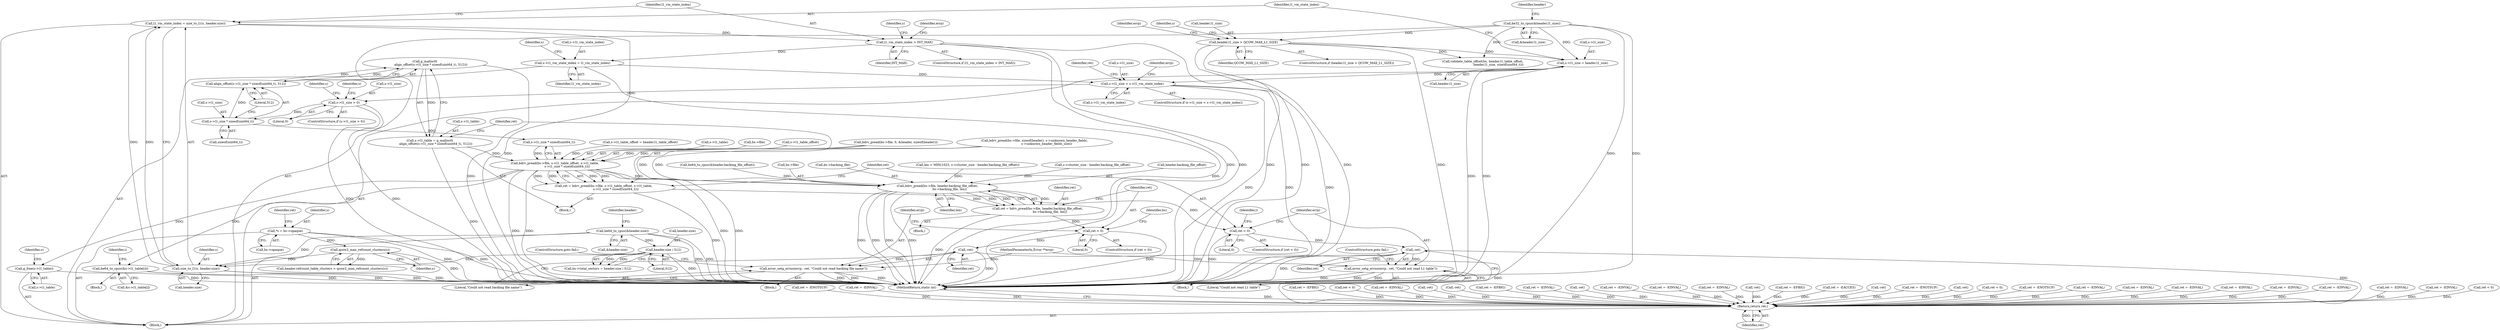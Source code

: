 digraph "0_qemu_6a83f8b5bec6f59e56cc49bd49e4c3f8f805d56f_0@API" {
"1000913" [label="(Call,g_malloc0(\n            align_offset(s->l1_size * sizeof(uint64_t), 512)))"];
"1000914" [label="(Call,align_offset(s->l1_size * sizeof(uint64_t), 512))"];
"1000915" [label="(Call,s->l1_size * sizeof(uint64_t))"];
"1000903" [label="(Call,s->l1_size > 0)"];
"1000858" [label="(Call,s->l1_size < s->l1_vm_state_index)"];
"1000825" [label="(Call,s->l1_size = header.l1_size)"];
"1000806" [label="(Call,header.l1_size > QCOW_MAX_L1_SIZE)"];
"1000213" [label="(Call,be32_to_cpus(&header.l1_size))"];
"1000852" [label="(Call,s->l1_vm_state_index = l1_vm_state_index)"];
"1000840" [label="(Call,l1_vm_state_index > INT_MAX)"];
"1000832" [label="(Call,l1_vm_state_index = size_to_l1(s, header.size))"];
"1000834" [label="(Call,size_to_l1(s, header.size))"];
"1000737" [label="(Call,qcow2_max_refcount_clusters(s))"];
"1000127" [label="(Call,*s = bs->opaque)"];
"1000193" [label="(Call,be64_to_cpus(&header.size))"];
"1000681" [label="(Call,header.size / 512)"];
"1000909" [label="(Call,s->l1_table = g_malloc0(\n            align_offset(s->l1_size * sizeof(uint64_t), 512)))"];
"1000924" [label="(Call,bdrv_pread(bs->file, s->l1_table_offset, s->l1_table,\n                         s->l1_size * sizeof(uint64_t)))"];
"1000922" [label="(Call,ret = bdrv_pread(bs->file, s->l1_table_offset, s->l1_table,\n                         s->l1_size * sizeof(uint64_t)))"];
"1000941" [label="(Call,ret < 0)"];
"1000947" [label="(Call,-ret)"];
"1000945" [label="(Call,error_setg_errno(errp, -ret, \"Could not read L1 table\"))"];
"1001480" [label="(Return,return ret;)"];
"1000963" [label="(Call,be64_to_cpus(&s->l1_table[i]))"];
"1001095" [label="(Call,bdrv_pread(bs->file, header.backing_file_offset,\n                         bs->backing_file, len))"];
"1001093" [label="(Call,ret = bdrv_pread(bs->file, header.backing_file_offset,\n                         bs->backing_file, len))"];
"1001107" [label="(Call,ret < 0)"];
"1001113" [label="(Call,-ret)"];
"1001111" [label="(Call,error_setg_errno(errp, -ret, \"Could not read backing file name\"))"];
"1001443" [label="(Call,g_free(s->l1_table))"];
"1000923" [label="(Identifier,ret)"];
"1000904" [label="(Call,s->l1_size)"];
"1000913" [label="(Call,g_malloc0(\n            align_offset(s->l1_size * sizeof(uint64_t), 512)))"];
"1000858" [label="(Call,s->l1_size < s->l1_vm_state_index)"];
"1000129" [label="(Call,bs->opaque)"];
"1000941" [label="(Call,ret < 0)"];
"1000856" [label="(Identifier,l1_vm_state_index)"];
"1001449" [label="(Identifier,s)"];
"1001088" [label="(Call,ret = -EINVAL)"];
"1001480" [label="(Return,return ret;)"];
"1000422" [label="(Call,ret = -EINVAL)"];
"1000943" [label="(Literal,0)"];
"1001482" [label="(MethodReturn,static int)"];
"1000836" [label="(Call,header.size)"];
"1000972" [label="(Identifier,s)"];
"1000201" [label="(Identifier,header)"];
"1000895" [label="(Call,s->l1_table_offset = header.l1_table_offset)"];
"1001443" [label="(Call,g_free(s->l1_table))"];
"1000738" [label="(Identifier,s)"];
"1000911" [label="(Identifier,s)"];
"1000934" [label="(Call,s->l1_size * sizeof(uint64_t))"];
"1000916" [label="(Call,s->l1_size)"];
"1000907" [label="(Literal,0)"];
"1000124" [label="(MethodParameterIn,Error **errp)"];
"1000128" [label="(Identifier,s)"];
"1000797" [label="(Call,ret < 0)"];
"1000612" [label="(Call,ret = -ENOTSUP)"];
"1000931" [label="(Call,s->l1_table)"];
"1000743" [label="(Call,ret = -EINVAL)"];
"1000677" [label="(Call,bs->total_sectors = header.size / 512)"];
"1001099" [label="(Call,header.backing_file_offset)"];
"1000840" [label="(Call,l1_vm_state_index > INT_MAX)"];
"1000820" [label="(Call,ret = -EFBIG)"];
"1000948" [label="(Identifier,ret)"];
"1000761" [label="(Call,ret < 0)"];
"1001109" [label="(Literal,0)"];
"1001115" [label="(Literal,\"Could not read backing file name\")"];
"1001105" [label="(Identifier,len)"];
"1001253" [label="(Call,ret = -EINVAL)"];
"1000193" [label="(Call,be64_to_cpus(&header.size))"];
"1000902" [label="(ControlStructure,if (s->l1_size > 0))"];
"1000925" [label="(Call,bs->file)"];
"1001149" [label="(Call,-ret)"];
"1001066" [label="(Block,)"];
"1001107" [label="(Call,ret < 0)"];
"1000169" [label="(Call,-ret)"];
"1000813" [label="(Identifier,errp)"];
"1000681" [label="(Call,header.size / 512)"];
"1000125" [label="(Block,)"];
"1000928" [label="(Call,s->l1_table_offset)"];
"1000847" [label="(Call,ret = -EFBIG)"];
"1000637" [label="(Call,ret = -EINVAL)"];
"1001027" [label="(Call,-ret)"];
"1000949" [label="(Literal,\"Could not read L1 table\")"];
"1001055" [label="(Call,ret = -EINVAL)"];
"1000867" [label="(Identifier,errp)"];
"1000827" [label="(Identifier,s)"];
"1000947" [label="(Call,-ret)"];
"1000807" [label="(Call,header.l1_size)"];
"1000842" [label="(Identifier,INT_MAX)"];
"1000875" [label="(Identifier,ret)"];
"1000961" [label="(Identifier,i)"];
"1000248" [label="(Call,ret = -EINVAL)"];
"1001116" [label="(ControlStructure,goto fail;)"];
"1000136" [label="(Identifier,ret)"];
"1000839" [label="(ControlStructure,if (l1_vm_state_index > INT_MAX))"];
"1000869" [label="(Call,ret = -EINVAL)"];
"1001108" [label="(Identifier,ret)"];
"1000963" [label="(Call,be64_to_cpus(&s->l1_table[i]))"];
"1000942" [label="(Identifier,ret)"];
"1000737" [label="(Call,qcow2_max_refcount_clusters(s))"];
"1001095" [label="(Call,bdrv_pread(bs->file, header.backing_file_offset,\n                         bs->backing_file, len))"];
"1000194" [label="(Call,&header.size)"];
"1001481" [label="(Identifier,ret)"];
"1001229" [label="(Call,-ret)"];
"1000214" [label="(Call,&header.l1_size)"];
"1001444" [label="(Call,s->l1_table)"];
"1000682" [label="(Call,header.size)"];
"1000826" [label="(Call,s->l1_size)"];
"1000834" [label="(Call,size_to_l1(s, header.size))"];
"1000183" [label="(Call,be64_to_cpus(&header.backing_file_offset))"];
"1000962" [label="(Block,)"];
"1000953" [label="(Identifier,i)"];
"1000946" [label="(Identifier,errp)"];
"1000835" [label="(Identifier,s)"];
"1000944" [label="(Block,)"];
"1000876" [label="(Call,validate_table_offset(bs, header.l1_table_offset,\n                                header.l1_size, sizeof(uint64_t)))"];
"1000860" [label="(Identifier,s)"];
"1000815" [label="(Call,ret = -EFBIG)"];
"1000591" [label="(Call,ret = -EACCES)"];
"1001111" [label="(Call,error_setg_errno(errp, -ret, \"Could not read backing file name\"))"];
"1001114" [label="(Identifier,ret)"];
"1001184" [label="(Call,-ret)"];
"1000805" [label="(ControlStructure,if (header.l1_size > QCOW_MAX_L1_SIZE))"];
"1000273" [label="(Call,ret = -ENOTSUP)"];
"1001106" [label="(ControlStructure,if (ret < 0))"];
"1000852" [label="(Call,s->l1_vm_state_index = l1_vm_state_index)"];
"1000964" [label="(Call,&s->l1_table[i])"];
"1001113" [label="(Call,-ret)"];
"1000832" [label="(Call,l1_vm_state_index = size_to_l1(s, header.size))"];
"1001096" [label="(Call,bs->file)"];
"1000853" [label="(Call,s->l1_vm_state_index)"];
"1000841" [label="(Identifier,l1_vm_state_index)"];
"1000474" [label="(Call,-ret)"];
"1001120" [label="(Identifier,bs)"];
"1000854" [label="(Identifier,s)"];
"1001110" [label="(Block,)"];
"1000127" [label="(Call,*s = bs->opaque)"];
"1000833" [label="(Identifier,l1_vm_state_index)"];
"1000733" [label="(Call,header.refcount_table_clusters > qcow2_max_refcount_clusters(s))"];
"1000153" [label="(Call,bdrv_pread(bs->file, 0, &header, sizeof(header)))"];
"1000914" [label="(Call,align_offset(s->l1_size * sizeof(uint64_t), 512))"];
"1000221" [label="(Identifier,header)"];
"1000862" [label="(Call,s->l1_vm_state_index)"];
"1001102" [label="(Call,bs->backing_file)"];
"1000859" [label="(Call,s->l1_size)"];
"1001093" [label="(Call,ret = bdrv_pread(bs->file, header.backing_file_offset,\n                         bs->backing_file, len))"];
"1000213" [label="(Call,be32_to_cpus(&header.l1_size))"];
"1000685" [label="(Literal,512)"];
"1001073" [label="(Call,len > MIN(1023, s->cluster_size - header.backing_file_offset))"];
"1000924" [label="(Call,bdrv_pread(bs->file, s->l1_table_offset, s->l1_table,\n                         s->l1_size * sizeof(uint64_t)))"];
"1000945" [label="(Call,error_setg_errno(errp, -ret, \"Could not read L1 table\"))"];
"1001112" [label="(Identifier,errp)"];
"1000915" [label="(Call,s->l1_size * sizeof(uint64_t))"];
"1000455" [label="(Call,bdrv_pread(bs->file, sizeof(header), s->unknown_header_fields,\n                         s->unknown_header_fields_size))"];
"1000919" [label="(Call,sizeof(uint64_t))"];
"1001094" [label="(Identifier,ret)"];
"1000921" [label="(Literal,512)"];
"1000845" [label="(Identifier,errp)"];
"1000910" [label="(Call,s->l1_table)"];
"1001077" [label="(Call,s->cluster_size - header.backing_file_offset)"];
"1000829" [label="(Call,header.l1_size)"];
"1000810" [label="(Identifier,QCOW_MAX_L1_SIZE)"];
"1000940" [label="(ControlStructure,if (ret < 0))"];
"1000887" [label="(Call,ret < 0)"];
"1000806" [label="(Call,header.l1_size > QCOW_MAX_L1_SIZE)"];
"1000564" [label="(Call,ret = -ENOTSUP)"];
"1001364" [label="(Call,ret = -EINVAL)"];
"1000779" [label="(Call,ret = -EINVAL)"];
"1000908" [label="(Block,)"];
"1000922" [label="(Call,ret = bdrv_pread(bs->file, s->l1_table_offset, s->l1_table,\n                         s->l1_size * sizeof(uint64_t)))"];
"1000490" [label="(Call,ret = -EINVAL)"];
"1000304" [label="(Call,ret = -EINVAL)"];
"1000909" [label="(Call,s->l1_table = g_malloc0(\n            align_offset(s->l1_size * sizeof(uint64_t), 512)))"];
"1000903" [label="(Call,s->l1_size > 0)"];
"1000405" [label="(Call,ret = -EINVAL)"];
"1000950" [label="(ControlStructure,goto fail;)"];
"1000857" [label="(ControlStructure,if (s->l1_size < s->l1_vm_state_index))"];
"1001416" [label="(Call,ret = -EINVAL)"];
"1000825" [label="(Call,s->l1_size = header.l1_size)"];
"1000913" -> "1000909"  [label="AST: "];
"1000913" -> "1000914"  [label="CFG: "];
"1000914" -> "1000913"  [label="AST: "];
"1000909" -> "1000913"  [label="CFG: "];
"1000913" -> "1001482"  [label="DDG: "];
"1000913" -> "1000909"  [label="DDG: "];
"1000914" -> "1000913"  [label="DDG: "];
"1000914" -> "1000913"  [label="DDG: "];
"1000914" -> "1000921"  [label="CFG: "];
"1000915" -> "1000914"  [label="AST: "];
"1000921" -> "1000914"  [label="AST: "];
"1000915" -> "1000914"  [label="DDG: "];
"1000915" -> "1000919"  [label="CFG: "];
"1000916" -> "1000915"  [label="AST: "];
"1000919" -> "1000915"  [label="AST: "];
"1000921" -> "1000915"  [label="CFG: "];
"1000903" -> "1000915"  [label="DDG: "];
"1000915" -> "1000934"  [label="DDG: "];
"1000903" -> "1000902"  [label="AST: "];
"1000903" -> "1000907"  [label="CFG: "];
"1000904" -> "1000903"  [label="AST: "];
"1000907" -> "1000903"  [label="AST: "];
"1000911" -> "1000903"  [label="CFG: "];
"1000972" -> "1000903"  [label="CFG: "];
"1000903" -> "1001482"  [label="DDG: "];
"1000903" -> "1001482"  [label="DDG: "];
"1000858" -> "1000903"  [label="DDG: "];
"1000858" -> "1000857"  [label="AST: "];
"1000858" -> "1000862"  [label="CFG: "];
"1000859" -> "1000858"  [label="AST: "];
"1000862" -> "1000858"  [label="AST: "];
"1000867" -> "1000858"  [label="CFG: "];
"1000875" -> "1000858"  [label="CFG: "];
"1000858" -> "1001482"  [label="DDG: "];
"1000858" -> "1001482"  [label="DDG: "];
"1000858" -> "1001482"  [label="DDG: "];
"1000825" -> "1000858"  [label="DDG: "];
"1000852" -> "1000858"  [label="DDG: "];
"1000825" -> "1000125"  [label="AST: "];
"1000825" -> "1000829"  [label="CFG: "];
"1000826" -> "1000825"  [label="AST: "];
"1000829" -> "1000825"  [label="AST: "];
"1000833" -> "1000825"  [label="CFG: "];
"1000825" -> "1001482"  [label="DDG: "];
"1000825" -> "1001482"  [label="DDG: "];
"1000806" -> "1000825"  [label="DDG: "];
"1000213" -> "1000825"  [label="DDG: "];
"1000806" -> "1000805"  [label="AST: "];
"1000806" -> "1000810"  [label="CFG: "];
"1000807" -> "1000806"  [label="AST: "];
"1000810" -> "1000806"  [label="AST: "];
"1000813" -> "1000806"  [label="CFG: "];
"1000827" -> "1000806"  [label="CFG: "];
"1000806" -> "1001482"  [label="DDG: "];
"1000806" -> "1001482"  [label="DDG: "];
"1000806" -> "1001482"  [label="DDG: "];
"1000213" -> "1000806"  [label="DDG: "];
"1000806" -> "1000876"  [label="DDG: "];
"1000213" -> "1000125"  [label="AST: "];
"1000213" -> "1000214"  [label="CFG: "];
"1000214" -> "1000213"  [label="AST: "];
"1000221" -> "1000213"  [label="CFG: "];
"1000213" -> "1001482"  [label="DDG: "];
"1000213" -> "1001482"  [label="DDG: "];
"1000213" -> "1000876"  [label="DDG: "];
"1000852" -> "1000125"  [label="AST: "];
"1000852" -> "1000856"  [label="CFG: "];
"1000853" -> "1000852"  [label="AST: "];
"1000856" -> "1000852"  [label="AST: "];
"1000860" -> "1000852"  [label="CFG: "];
"1000852" -> "1001482"  [label="DDG: "];
"1000840" -> "1000852"  [label="DDG: "];
"1000840" -> "1000839"  [label="AST: "];
"1000840" -> "1000842"  [label="CFG: "];
"1000841" -> "1000840"  [label="AST: "];
"1000842" -> "1000840"  [label="AST: "];
"1000845" -> "1000840"  [label="CFG: "];
"1000854" -> "1000840"  [label="CFG: "];
"1000840" -> "1001482"  [label="DDG: "];
"1000840" -> "1001482"  [label="DDG: "];
"1000840" -> "1001482"  [label="DDG: "];
"1000832" -> "1000840"  [label="DDG: "];
"1000832" -> "1000125"  [label="AST: "];
"1000832" -> "1000834"  [label="CFG: "];
"1000833" -> "1000832"  [label="AST: "];
"1000834" -> "1000832"  [label="AST: "];
"1000841" -> "1000832"  [label="CFG: "];
"1000832" -> "1001482"  [label="DDG: "];
"1000834" -> "1000832"  [label="DDG: "];
"1000834" -> "1000832"  [label="DDG: "];
"1000834" -> "1000836"  [label="CFG: "];
"1000835" -> "1000834"  [label="AST: "];
"1000836" -> "1000834"  [label="AST: "];
"1000834" -> "1001482"  [label="DDG: "];
"1000834" -> "1001482"  [label="DDG: "];
"1000737" -> "1000834"  [label="DDG: "];
"1000193" -> "1000834"  [label="DDG: "];
"1000681" -> "1000834"  [label="DDG: "];
"1000737" -> "1000733"  [label="AST: "];
"1000737" -> "1000738"  [label="CFG: "];
"1000738" -> "1000737"  [label="AST: "];
"1000733" -> "1000737"  [label="CFG: "];
"1000737" -> "1001482"  [label="DDG: "];
"1000737" -> "1000733"  [label="DDG: "];
"1000127" -> "1000737"  [label="DDG: "];
"1000127" -> "1000125"  [label="AST: "];
"1000127" -> "1000129"  [label="CFG: "];
"1000128" -> "1000127"  [label="AST: "];
"1000129" -> "1000127"  [label="AST: "];
"1000136" -> "1000127"  [label="CFG: "];
"1000127" -> "1001482"  [label="DDG: "];
"1000127" -> "1001482"  [label="DDG: "];
"1000193" -> "1000125"  [label="AST: "];
"1000193" -> "1000194"  [label="CFG: "];
"1000194" -> "1000193"  [label="AST: "];
"1000201" -> "1000193"  [label="CFG: "];
"1000193" -> "1001482"  [label="DDG: "];
"1000193" -> "1001482"  [label="DDG: "];
"1000193" -> "1000681"  [label="DDG: "];
"1000681" -> "1000677"  [label="AST: "];
"1000681" -> "1000685"  [label="CFG: "];
"1000682" -> "1000681"  [label="AST: "];
"1000685" -> "1000681"  [label="AST: "];
"1000677" -> "1000681"  [label="CFG: "];
"1000681" -> "1001482"  [label="DDG: "];
"1000681" -> "1000677"  [label="DDG: "];
"1000681" -> "1000677"  [label="DDG: "];
"1000909" -> "1000908"  [label="AST: "];
"1000910" -> "1000909"  [label="AST: "];
"1000923" -> "1000909"  [label="CFG: "];
"1000909" -> "1001482"  [label="DDG: "];
"1000909" -> "1000924"  [label="DDG: "];
"1000924" -> "1000922"  [label="AST: "];
"1000924" -> "1000934"  [label="CFG: "];
"1000925" -> "1000924"  [label="AST: "];
"1000928" -> "1000924"  [label="AST: "];
"1000931" -> "1000924"  [label="AST: "];
"1000934" -> "1000924"  [label="AST: "];
"1000922" -> "1000924"  [label="CFG: "];
"1000924" -> "1001482"  [label="DDG: "];
"1000924" -> "1001482"  [label="DDG: "];
"1000924" -> "1001482"  [label="DDG: "];
"1000924" -> "1001482"  [label="DDG: "];
"1000924" -> "1000922"  [label="DDG: "];
"1000924" -> "1000922"  [label="DDG: "];
"1000924" -> "1000922"  [label="DDG: "];
"1000924" -> "1000922"  [label="DDG: "];
"1000153" -> "1000924"  [label="DDG: "];
"1000455" -> "1000924"  [label="DDG: "];
"1000895" -> "1000924"  [label="DDG: "];
"1000934" -> "1000924"  [label="DDG: "];
"1000924" -> "1000963"  [label="DDG: "];
"1000924" -> "1001095"  [label="DDG: "];
"1000924" -> "1001443"  [label="DDG: "];
"1000922" -> "1000908"  [label="AST: "];
"1000923" -> "1000922"  [label="AST: "];
"1000942" -> "1000922"  [label="CFG: "];
"1000922" -> "1001482"  [label="DDG: "];
"1000922" -> "1000941"  [label="DDG: "];
"1000941" -> "1000940"  [label="AST: "];
"1000941" -> "1000943"  [label="CFG: "];
"1000942" -> "1000941"  [label="AST: "];
"1000943" -> "1000941"  [label="AST: "];
"1000946" -> "1000941"  [label="CFG: "];
"1000953" -> "1000941"  [label="CFG: "];
"1000941" -> "1001482"  [label="DDG: "];
"1000941" -> "1000947"  [label="DDG: "];
"1000947" -> "1000945"  [label="AST: "];
"1000947" -> "1000948"  [label="CFG: "];
"1000948" -> "1000947"  [label="AST: "];
"1000949" -> "1000947"  [label="CFG: "];
"1000947" -> "1001482"  [label="DDG: "];
"1000947" -> "1000945"  [label="DDG: "];
"1000947" -> "1001480"  [label="DDG: "];
"1000945" -> "1000944"  [label="AST: "];
"1000945" -> "1000949"  [label="CFG: "];
"1000946" -> "1000945"  [label="AST: "];
"1000949" -> "1000945"  [label="AST: "];
"1000950" -> "1000945"  [label="CFG: "];
"1000945" -> "1001482"  [label="DDG: "];
"1000945" -> "1001482"  [label="DDG: "];
"1000945" -> "1001482"  [label="DDG: "];
"1000124" -> "1000945"  [label="DDG: "];
"1001480" -> "1000125"  [label="AST: "];
"1001480" -> "1001481"  [label="CFG: "];
"1001481" -> "1001480"  [label="AST: "];
"1001482" -> "1001480"  [label="CFG: "];
"1001480" -> "1001482"  [label="DDG: "];
"1001481" -> "1001480"  [label="DDG: "];
"1000637" -> "1001480"  [label="DDG: "];
"1000815" -> "1001480"  [label="DDG: "];
"1000761" -> "1001480"  [label="DDG: "];
"1001184" -> "1001480"  [label="DDG: "];
"1001416" -> "1001480"  [label="DDG: "];
"1001027" -> "1001480"  [label="DDG: "];
"1000273" -> "1001480"  [label="DDG: "];
"1000474" -> "1001480"  [label="DDG: "];
"1001364" -> "1001480"  [label="DDG: "];
"1000405" -> "1001480"  [label="DDG: "];
"1000169" -> "1001480"  [label="DDG: "];
"1000248" -> "1001480"  [label="DDG: "];
"1000820" -> "1001480"  [label="DDG: "];
"1000779" -> "1001480"  [label="DDG: "];
"1001113" -> "1001480"  [label="DDG: "];
"1000612" -> "1001480"  [label="DDG: "];
"1001055" -> "1001480"  [label="DDG: "];
"1000869" -> "1001480"  [label="DDG: "];
"1000743" -> "1001480"  [label="DDG: "];
"1000304" -> "1001480"  [label="DDG: "];
"1001229" -> "1001480"  [label="DDG: "];
"1000591" -> "1001480"  [label="DDG: "];
"1001253" -> "1001480"  [label="DDG: "];
"1000422" -> "1001480"  [label="DDG: "];
"1001149" -> "1001480"  [label="DDG: "];
"1001088" -> "1001480"  [label="DDG: "];
"1000490" -> "1001480"  [label="DDG: "];
"1000564" -> "1001480"  [label="DDG: "];
"1000847" -> "1001480"  [label="DDG: "];
"1000797" -> "1001480"  [label="DDG: "];
"1000887" -> "1001480"  [label="DDG: "];
"1000963" -> "1000962"  [label="AST: "];
"1000963" -> "1000964"  [label="CFG: "];
"1000964" -> "1000963"  [label="AST: "];
"1000961" -> "1000963"  [label="CFG: "];
"1000963" -> "1001482"  [label="DDG: "];
"1000963" -> "1001482"  [label="DDG: "];
"1001095" -> "1001093"  [label="AST: "];
"1001095" -> "1001105"  [label="CFG: "];
"1001096" -> "1001095"  [label="AST: "];
"1001099" -> "1001095"  [label="AST: "];
"1001102" -> "1001095"  [label="AST: "];
"1001105" -> "1001095"  [label="AST: "];
"1001093" -> "1001095"  [label="CFG: "];
"1001095" -> "1001482"  [label="DDG: "];
"1001095" -> "1001482"  [label="DDG: "];
"1001095" -> "1001482"  [label="DDG: "];
"1001095" -> "1001482"  [label="DDG: "];
"1001095" -> "1001093"  [label="DDG: "];
"1001095" -> "1001093"  [label="DDG: "];
"1001095" -> "1001093"  [label="DDG: "];
"1001095" -> "1001093"  [label="DDG: "];
"1000153" -> "1001095"  [label="DDG: "];
"1000455" -> "1001095"  [label="DDG: "];
"1000183" -> "1001095"  [label="DDG: "];
"1001077" -> "1001095"  [label="DDG: "];
"1001073" -> "1001095"  [label="DDG: "];
"1001093" -> "1001066"  [label="AST: "];
"1001094" -> "1001093"  [label="AST: "];
"1001108" -> "1001093"  [label="CFG: "];
"1001093" -> "1001482"  [label="DDG: "];
"1001093" -> "1001107"  [label="DDG: "];
"1001107" -> "1001106"  [label="AST: "];
"1001107" -> "1001109"  [label="CFG: "];
"1001108" -> "1001107"  [label="AST: "];
"1001109" -> "1001107"  [label="AST: "];
"1001112" -> "1001107"  [label="CFG: "];
"1001120" -> "1001107"  [label="CFG: "];
"1001107" -> "1001482"  [label="DDG: "];
"1001107" -> "1001113"  [label="DDG: "];
"1001113" -> "1001111"  [label="AST: "];
"1001113" -> "1001114"  [label="CFG: "];
"1001114" -> "1001113"  [label="AST: "];
"1001115" -> "1001113"  [label="CFG: "];
"1001113" -> "1001482"  [label="DDG: "];
"1001113" -> "1001111"  [label="DDG: "];
"1001111" -> "1001110"  [label="AST: "];
"1001111" -> "1001115"  [label="CFG: "];
"1001112" -> "1001111"  [label="AST: "];
"1001115" -> "1001111"  [label="AST: "];
"1001116" -> "1001111"  [label="CFG: "];
"1001111" -> "1001482"  [label="DDG: "];
"1001111" -> "1001482"  [label="DDG: "];
"1001111" -> "1001482"  [label="DDG: "];
"1000124" -> "1001111"  [label="DDG: "];
"1001443" -> "1000125"  [label="AST: "];
"1001443" -> "1001444"  [label="CFG: "];
"1001444" -> "1001443"  [label="AST: "];
"1001449" -> "1001443"  [label="CFG: "];
"1001443" -> "1001482"  [label="DDG: "];
}
